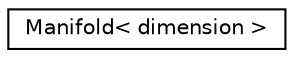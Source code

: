 digraph "Graphical Class Hierarchy"
{
 // LATEX_PDF_SIZE
  edge [fontname="Helvetica",fontsize="10",labelfontname="Helvetica",labelfontsize="10"];
  node [fontname="Helvetica",fontsize="10",shape=record];
  rankdir="LR";
  Node0 [label="Manifold\< dimension \>",height=0.2,width=0.4,color="black", fillcolor="white", style="filled",URL="$class_manifold.html",tooltip=" "];
}
